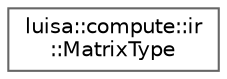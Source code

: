 digraph "类继承关系图"
{
 // LATEX_PDF_SIZE
  bgcolor="transparent";
  edge [fontname=Helvetica,fontsize=10,labelfontname=Helvetica,labelfontsize=10];
  node [fontname=Helvetica,fontsize=10,shape=box,height=0.2,width=0.4];
  rankdir="LR";
  Node0 [id="Node000000",label="luisa::compute::ir\l::MatrixType",height=0.2,width=0.4,color="grey40", fillcolor="white", style="filled",URL="$structluisa_1_1compute_1_1ir_1_1_matrix_type.html",tooltip=" "];
}
